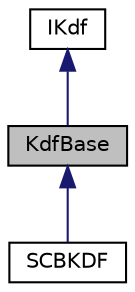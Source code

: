 digraph "KdfBase"
{
 // LATEX_PDF_SIZE
  edge [fontname="Helvetica",fontsize="10",labelfontname="Helvetica",labelfontsize="10"];
  node [fontname="Helvetica",fontsize="10",shape=record];
  Node1 [label="KdfBase",height=0.2,width=0.4,color="black", fillcolor="grey75", style="filled", fontcolor="black",tooltip="The KDF base class; this is not an operable class"];
  Node2 -> Node1 [dir="back",color="midnightblue",fontsize="10",style="solid",fontname="Helvetica"];
  Node2 [label="IKdf",height=0.2,width=0.4,color="black", fillcolor="white", style="filled",URL="$class_i_kdf.html",tooltip="The KDF virtual interface class."];
  Node1 -> Node3 [dir="back",color="midnightblue",fontsize="10",style="solid",fontname="Helvetica"];
  Node3 [label="SCBKDF",height=0.2,width=0.4,color="black", fillcolor="white", style="filled",URL="$class_s_c_b_k_d_f.html",tooltip="An implementation of the SHAKE Cost Based Key Derivation Function: SCBKDF"];
}
